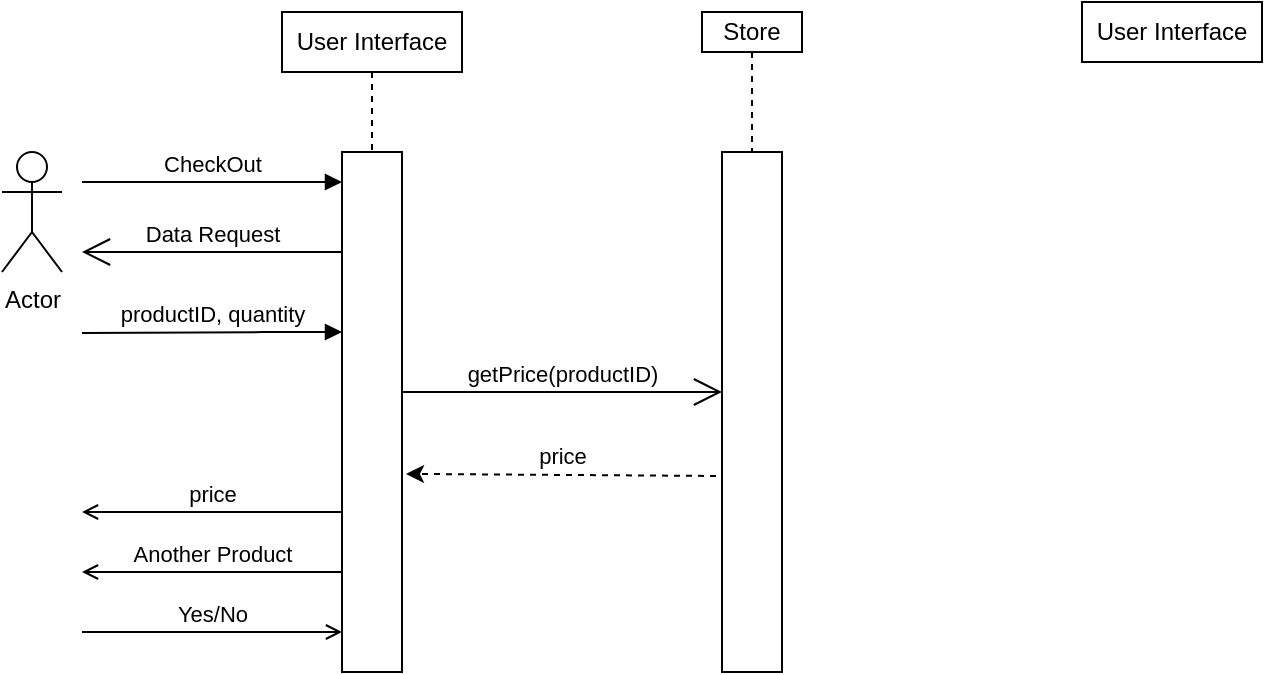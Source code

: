 <mxfile version="14.4.8" type="github"><diagram id="ZaeCvinRYkQ-V6-KExF-" name="Page-1"><mxGraphModel dx="1422" dy="794" grid="1" gridSize="10" guides="1" tooltips="1" connect="1" arrows="1" fold="1" page="1" pageScale="1" pageWidth="850" pageHeight="1100" math="0" shadow="0"><root><mxCell id="0"/><mxCell id="1" parent="0"/><mxCell id="EgHhaQnyLHvvoehz6IiA-1" value="Actor" style="shape=umlActor;verticalLabelPosition=bottom;verticalAlign=top;html=1;outlineConnect=0;" vertex="1" parent="1"><mxGeometry x="80" y="80" width="30" height="60" as="geometry"/></mxCell><mxCell id="EgHhaQnyLHvvoehz6IiA-26" style="edgeStyle=orthogonalEdgeStyle;rounded=0;orthogonalLoop=1;jettySize=auto;html=1;exitX=0.5;exitY=1;exitDx=0;exitDy=0;startArrow=none;startFill=0;dashed=1;endArrow=none;endFill=0;" edge="1" parent="1" source="EgHhaQnyLHvvoehz6IiA-2" target="EgHhaQnyLHvvoehz6IiA-24"><mxGeometry relative="1" as="geometry"/></mxCell><mxCell id="EgHhaQnyLHvvoehz6IiA-2" value="User Interface&lt;br&gt;" style="rounded=0;whiteSpace=wrap;html=1;" vertex="1" parent="1"><mxGeometry x="220" y="10" width="90" height="30" as="geometry"/></mxCell><mxCell id="EgHhaQnyLHvvoehz6IiA-29" style="edgeStyle=orthogonalEdgeStyle;rounded=0;orthogonalLoop=1;jettySize=auto;html=1;exitX=0.5;exitY=1;exitDx=0;exitDy=0;entryX=0.5;entryY=0;entryDx=0;entryDy=0;dashed=1;startArrow=none;startFill=0;endArrow=none;endFill=0;" edge="1" parent="1" source="EgHhaQnyLHvvoehz6IiA-3" target="EgHhaQnyLHvvoehz6IiA-28"><mxGeometry relative="1" as="geometry"/></mxCell><mxCell id="EgHhaQnyLHvvoehz6IiA-3" value="Store" style="rounded=0;whiteSpace=wrap;html=1;" vertex="1" parent="1"><mxGeometry x="430" y="10" width="50" height="20" as="geometry"/></mxCell><mxCell id="EgHhaQnyLHvvoehz6IiA-4" value="User Interface&lt;br&gt;" style="rounded=0;whiteSpace=wrap;html=1;" vertex="1" parent="1"><mxGeometry x="620" y="5" width="90" height="30" as="geometry"/></mxCell><mxCell id="EgHhaQnyLHvvoehz6IiA-9" value="productID, quantity" style="html=1;verticalAlign=bottom;endArrow=block;" edge="1" parent="1"><mxGeometry width="80" relative="1" as="geometry"><mxPoint x="120" y="170.5" as="sourcePoint"/><mxPoint x="250" y="170" as="targetPoint"/><Array as="points"><mxPoint x="220" y="170"/></Array></mxGeometry></mxCell><mxCell id="EgHhaQnyLHvvoehz6IiA-15" value="Data Request" style="endArrow=open;endFill=1;endSize=12;html=1;verticalAlign=bottom;" edge="1" parent="1"><mxGeometry width="160" relative="1" as="geometry"><mxPoint x="250" y="130" as="sourcePoint"/><mxPoint x="120" y="130" as="targetPoint"/><Array as="points"><mxPoint x="190" y="130"/></Array></mxGeometry></mxCell><mxCell id="EgHhaQnyLHvvoehz6IiA-17" value="getPrice(productID)" style="endArrow=open;endFill=1;endSize=12;html=1;verticalAlign=bottom;" edge="1" parent="1"><mxGeometry width="160" relative="1" as="geometry"><mxPoint x="280" y="200" as="sourcePoint"/><mxPoint x="440" y="200" as="targetPoint"/></mxGeometry></mxCell><mxCell id="EgHhaQnyLHvvoehz6IiA-24" value="" style="html=1;points=[];perimeter=orthogonalPerimeter;strokeWidth=1;" vertex="1" parent="1"><mxGeometry x="250" y="80" width="30" height="260" as="geometry"/></mxCell><mxCell id="EgHhaQnyLHvvoehz6IiA-25" value="CheckOut" style="html=1;verticalAlign=bottom;startArrow=none;endArrow=block;startSize=8;startFill=0;" edge="1" target="EgHhaQnyLHvvoehz6IiA-24" parent="1"><mxGeometry relative="1" as="geometry"><mxPoint x="120" y="95" as="sourcePoint"/><Array as="points"><mxPoint x="120" y="95"/></Array></mxGeometry></mxCell><mxCell id="EgHhaQnyLHvvoehz6IiA-28" value="" style="rounded=0;whiteSpace=wrap;html=1;strokeWidth=1;" vertex="1" parent="1"><mxGeometry x="440" y="80" width="30" height="260" as="geometry"/></mxCell><mxCell id="EgHhaQnyLHvvoehz6IiA-31" value="price" style="endArrow=classic;html=1;dashed=1;exitX=-0.1;exitY=0.623;exitDx=0;exitDy=0;exitPerimeter=0;entryX=1.067;entryY=0.619;entryDx=0;entryDy=0;entryPerimeter=0;verticalAlign=bottom;" edge="1" parent="1" source="EgHhaQnyLHvvoehz6IiA-28" target="EgHhaQnyLHvvoehz6IiA-24"><mxGeometry relative="1" as="geometry"><mxPoint x="410" y="240" as="sourcePoint"/><mxPoint x="310" y="240" as="targetPoint"/><Array as="points"/></mxGeometry></mxCell><mxCell id="EgHhaQnyLHvvoehz6IiA-33" value="Another Product" style="html=1;verticalAlign=bottom;startArrow=none;endArrow=open;startSize=8;startFill=0;endFill=0;" edge="1" parent="1"><mxGeometry relative="1" as="geometry"><mxPoint x="250" y="290" as="sourcePoint"/><mxPoint x="120" y="290" as="targetPoint"/><Array as="points"><mxPoint x="120" y="290"/></Array></mxGeometry></mxCell><mxCell id="EgHhaQnyLHvvoehz6IiA-34" value="price" style="html=1;verticalAlign=bottom;startArrow=none;endArrow=open;startSize=8;startFill=0;endFill=0;" edge="1" parent="1"><mxGeometry relative="1" as="geometry"><mxPoint x="250" y="260" as="sourcePoint"/><mxPoint x="120" y="260" as="targetPoint"/><Array as="points"><mxPoint x="120" y="260"/></Array></mxGeometry></mxCell><mxCell id="EgHhaQnyLHvvoehz6IiA-35" value="Yes/No" style="html=1;verticalAlign=bottom;startArrow=none;endArrow=open;startSize=8;startFill=0;endFill=0;" edge="1" parent="1"><mxGeometry relative="1" as="geometry"><mxPoint x="120" y="320" as="sourcePoint"/><mxPoint x="250" y="320" as="targetPoint"/><Array as="points"><mxPoint x="120" y="320"/></Array></mxGeometry></mxCell></root></mxGraphModel></diagram></mxfile>